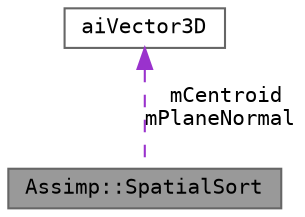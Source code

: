 digraph "Assimp::SpatialSort"
{
 // LATEX_PDF_SIZE
  bgcolor="transparent";
  edge [fontname=Terminal,fontsize=10,labelfontname=Helvetica,labelfontsize=10];
  node [fontname=Terminal,fontsize=10,shape=box,height=0.2,width=0.4];
  Node1 [label="Assimp::SpatialSort",height=0.2,width=0.4,color="gray40", fillcolor="grey60", style="filled", fontcolor="black",tooltip=" "];
  Node2 -> Node1 [dir="back",color="darkorchid3",style="dashed",label=" mCentroid\nmPlaneNormal" ];
  Node2 [label="aiVector3D",height=0.2,width=0.4,color="gray40", fillcolor="white", style="filled",URL="$structai_vector3_d.html",tooltip=" "];
}
